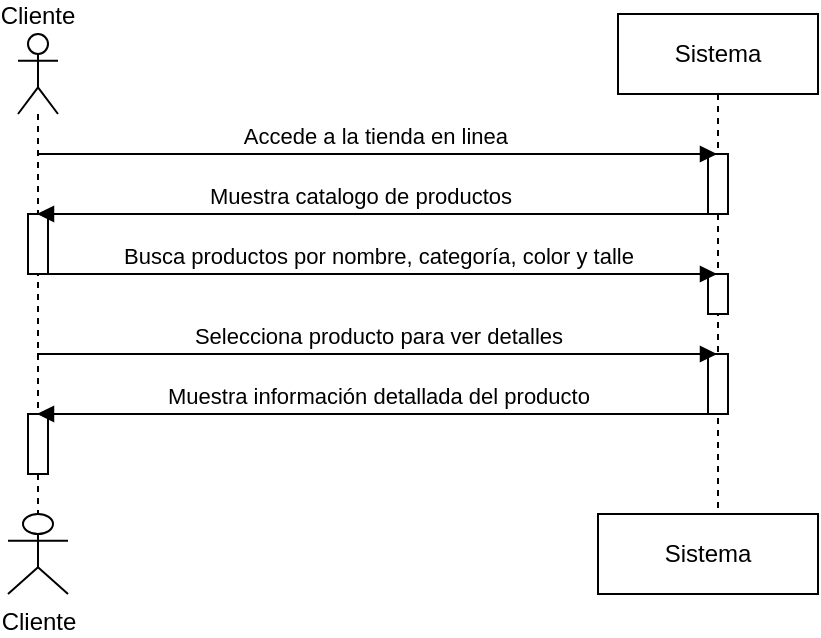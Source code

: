 <mxfile version="26.1.0">
  <diagram name="Page-1" id="2YBvvXClWsGukQMizWep">
    <mxGraphModel grid="1" page="1" gridSize="10" guides="1" tooltips="1" connect="1" arrows="1" fold="1" pageScale="1" pageWidth="850" pageHeight="1100" math="0" shadow="0">
      <root>
        <mxCell id="0" />
        <mxCell id="1" parent="0" />
        <mxCell id="4NCx9sflUa4Rd-wHTN0A-1" value="Cliente" style="shape=umlLifeline;perimeter=lifelinePerimeter;whiteSpace=wrap;html=1;container=1;dropTarget=0;collapsible=0;recursiveResize=0;outlineConnect=0;portConstraint=eastwest;newEdgeStyle={&quot;curved&quot;:0,&quot;rounded&quot;:0};participant=umlActor;labelPosition=center;verticalLabelPosition=top;align=center;verticalAlign=bottom;" vertex="1" parent="1">
          <mxGeometry x="-740" y="110" width="20" height="240" as="geometry" />
        </mxCell>
        <mxCell id="4NCx9sflUa4Rd-wHTN0A-11" value="" style="html=1;points=[[0,0,0,0,5],[0,1,0,0,-5],[1,0,0,0,5],[1,1,0,0,-5]];perimeter=orthogonalPerimeter;outlineConnect=0;targetShapes=umlLifeline;portConstraint=eastwest;newEdgeStyle={&quot;curved&quot;:0,&quot;rounded&quot;:0};" vertex="1" parent="4NCx9sflUa4Rd-wHTN0A-1">
          <mxGeometry x="5" y="90" width="10" height="30" as="geometry" />
        </mxCell>
        <mxCell id="4NCx9sflUa4Rd-wHTN0A-14" value="" style="html=1;points=[[0,0,0,0,5],[0,1,0,0,-5],[1,0,0,0,5],[1,1,0,0,-5]];perimeter=orthogonalPerimeter;outlineConnect=0;targetShapes=umlLifeline;portConstraint=eastwest;newEdgeStyle={&quot;curved&quot;:0,&quot;rounded&quot;:0};" vertex="1" parent="4NCx9sflUa4Rd-wHTN0A-1">
          <mxGeometry x="5" y="190" width="10" height="30" as="geometry" />
        </mxCell>
        <mxCell id="4NCx9sflUa4Rd-wHTN0A-2" value="Sistema" style="shape=umlLifeline;perimeter=lifelinePerimeter;whiteSpace=wrap;html=1;container=1;dropTarget=0;collapsible=0;recursiveResize=0;outlineConnect=0;portConstraint=eastwest;newEdgeStyle={&quot;curved&quot;:0,&quot;rounded&quot;:0};" vertex="1" parent="1">
          <mxGeometry x="-440" y="100" width="100" height="250" as="geometry" />
        </mxCell>
        <mxCell id="4NCx9sflUa4Rd-wHTN0A-10" value="" style="html=1;points=[[0,0,0,0,5],[0,1,0,0,-5],[1,0,0,0,5],[1,1,0,0,-5]];perimeter=orthogonalPerimeter;outlineConnect=0;targetShapes=umlLifeline;portConstraint=eastwest;newEdgeStyle={&quot;curved&quot;:0,&quot;rounded&quot;:0};" vertex="1" parent="4NCx9sflUa4Rd-wHTN0A-2">
          <mxGeometry x="45" y="70" width="10" height="30" as="geometry" />
        </mxCell>
        <mxCell id="4NCx9sflUa4Rd-wHTN0A-12" value="" style="html=1;points=[[0,0,0,0,5],[0,1,0,0,-5],[1,0,0,0,5],[1,1,0,0,-5]];perimeter=orthogonalPerimeter;outlineConnect=0;targetShapes=umlLifeline;portConstraint=eastwest;newEdgeStyle={&quot;curved&quot;:0,&quot;rounded&quot;:0};" vertex="1" parent="4NCx9sflUa4Rd-wHTN0A-2">
          <mxGeometry x="45" y="130" width="10" height="20" as="geometry" />
        </mxCell>
        <mxCell id="4NCx9sflUa4Rd-wHTN0A-13" value="" style="html=1;points=[[0,0,0,0,5],[0,1,0,0,-5],[1,0,0,0,5],[1,1,0,0,-5]];perimeter=orthogonalPerimeter;outlineConnect=0;targetShapes=umlLifeline;portConstraint=eastwest;newEdgeStyle={&quot;curved&quot;:0,&quot;rounded&quot;:0};" vertex="1" parent="4NCx9sflUa4Rd-wHTN0A-2">
          <mxGeometry x="45" y="170" width="10" height="30" as="geometry" />
        </mxCell>
        <mxCell id="4NCx9sflUa4Rd-wHTN0A-3" value="Accede a la tienda en linea&amp;nbsp;" style="html=1;verticalAlign=bottom;endArrow=block;curved=0;rounded=0;" edge="1" parent="1">
          <mxGeometry width="80" relative="1" as="geometry">
            <mxPoint x="-730.5" y="170" as="sourcePoint" />
            <mxPoint x="-390.5" y="170" as="targetPoint" />
          </mxGeometry>
        </mxCell>
        <mxCell id="4NCx9sflUa4Rd-wHTN0A-4" value="Muestra catalogo de productos" style="html=1;verticalAlign=bottom;endArrow=block;curved=0;rounded=0;" edge="1" parent="1">
          <mxGeometry x="0.056" width="80" relative="1" as="geometry">
            <mxPoint x="-390.5" y="200" as="sourcePoint" />
            <mxPoint x="-730.5" y="200" as="targetPoint" />
            <mxPoint x="1" as="offset" />
          </mxGeometry>
        </mxCell>
        <mxCell id="4NCx9sflUa4Rd-wHTN0A-5" value="Busca productos por nombre, categoría, color y talle" style="html=1;verticalAlign=bottom;endArrow=block;curved=0;rounded=0;" edge="1" parent="1">
          <mxGeometry width="80" relative="1" as="geometry">
            <mxPoint x="-730.5" y="230" as="sourcePoint" />
            <mxPoint x="-390.5" y="230" as="targetPoint" />
          </mxGeometry>
        </mxCell>
        <mxCell id="4NCx9sflUa4Rd-wHTN0A-6" value="Selecciona producto para ver detalles" style="html=1;verticalAlign=bottom;endArrow=block;curved=0;rounded=0;" edge="1" parent="1">
          <mxGeometry width="80" relative="1" as="geometry">
            <mxPoint x="-730.5" y="270" as="sourcePoint" />
            <mxPoint x="-390.5" y="270" as="targetPoint" />
          </mxGeometry>
        </mxCell>
        <mxCell id="4NCx9sflUa4Rd-wHTN0A-7" value="Muestra información detallada del producto" style="html=1;verticalAlign=bottom;endArrow=block;curved=0;rounded=0;" edge="1" parent="1">
          <mxGeometry width="80" relative="1" as="geometry">
            <mxPoint x="-390.5" y="300" as="sourcePoint" />
            <mxPoint x="-730.5" y="300" as="targetPoint" />
          </mxGeometry>
        </mxCell>
        <mxCell id="4NCx9sflUa4Rd-wHTN0A-8" value="Cliente" style="shape=umlActor;verticalLabelPosition=bottom;verticalAlign=top;html=1;" vertex="1" parent="1">
          <mxGeometry x="-745" y="350" width="30" height="40" as="geometry" />
        </mxCell>
        <mxCell id="4NCx9sflUa4Rd-wHTN0A-9" value="Sistema" style="html=1;whiteSpace=wrap;" vertex="1" parent="1">
          <mxGeometry x="-450" y="350" width="110" height="40" as="geometry" />
        </mxCell>
      </root>
    </mxGraphModel>
  </diagram>
</mxfile>

